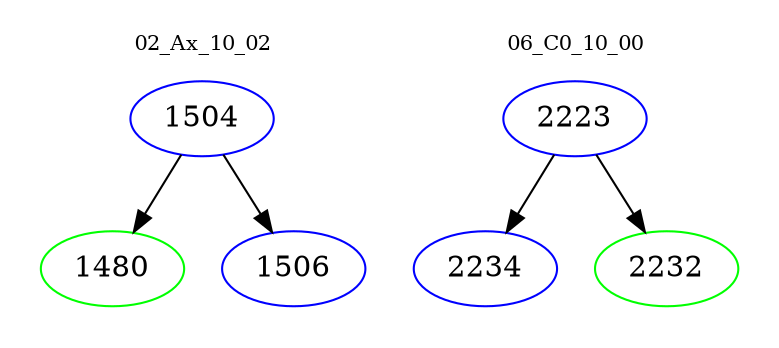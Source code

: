 digraph{
subgraph cluster_0 {
color = white
label = "02_Ax_10_02";
fontsize=10;
T0_1504 [label="1504", color="blue"]
T0_1504 -> T0_1480 [color="black"]
T0_1480 [label="1480", color="green"]
T0_1504 -> T0_1506 [color="black"]
T0_1506 [label="1506", color="blue"]
}
subgraph cluster_1 {
color = white
label = "06_C0_10_00";
fontsize=10;
T1_2223 [label="2223", color="blue"]
T1_2223 -> T1_2234 [color="black"]
T1_2234 [label="2234", color="blue"]
T1_2223 -> T1_2232 [color="black"]
T1_2232 [label="2232", color="green"]
}
}
